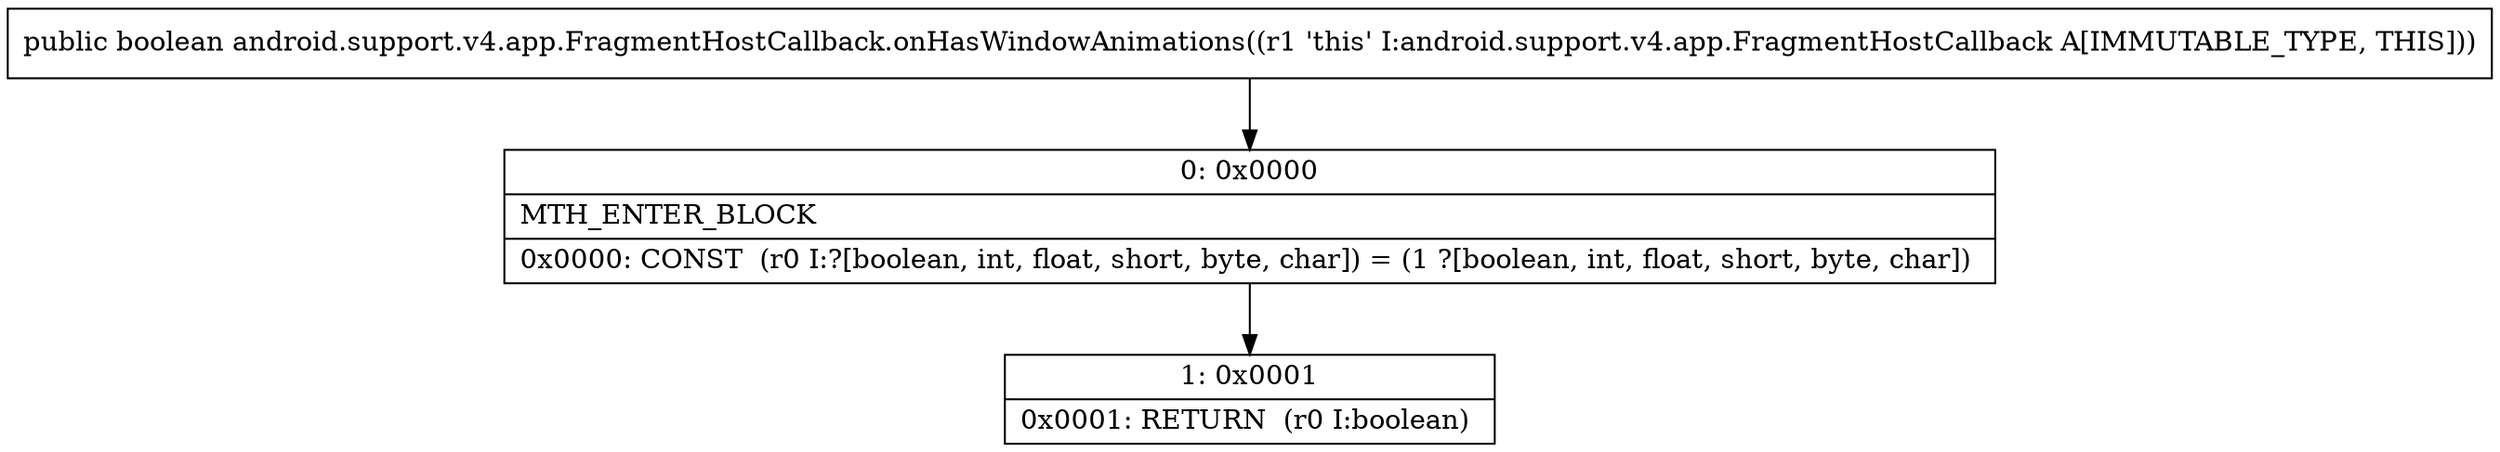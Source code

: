 digraph "CFG forandroid.support.v4.app.FragmentHostCallback.onHasWindowAnimations()Z" {
Node_0 [shape=record,label="{0\:\ 0x0000|MTH_ENTER_BLOCK\l|0x0000: CONST  (r0 I:?[boolean, int, float, short, byte, char]) = (1 ?[boolean, int, float, short, byte, char]) \l}"];
Node_1 [shape=record,label="{1\:\ 0x0001|0x0001: RETURN  (r0 I:boolean) \l}"];
MethodNode[shape=record,label="{public boolean android.support.v4.app.FragmentHostCallback.onHasWindowAnimations((r1 'this' I:android.support.v4.app.FragmentHostCallback A[IMMUTABLE_TYPE, THIS])) }"];
MethodNode -> Node_0;
Node_0 -> Node_1;
}

